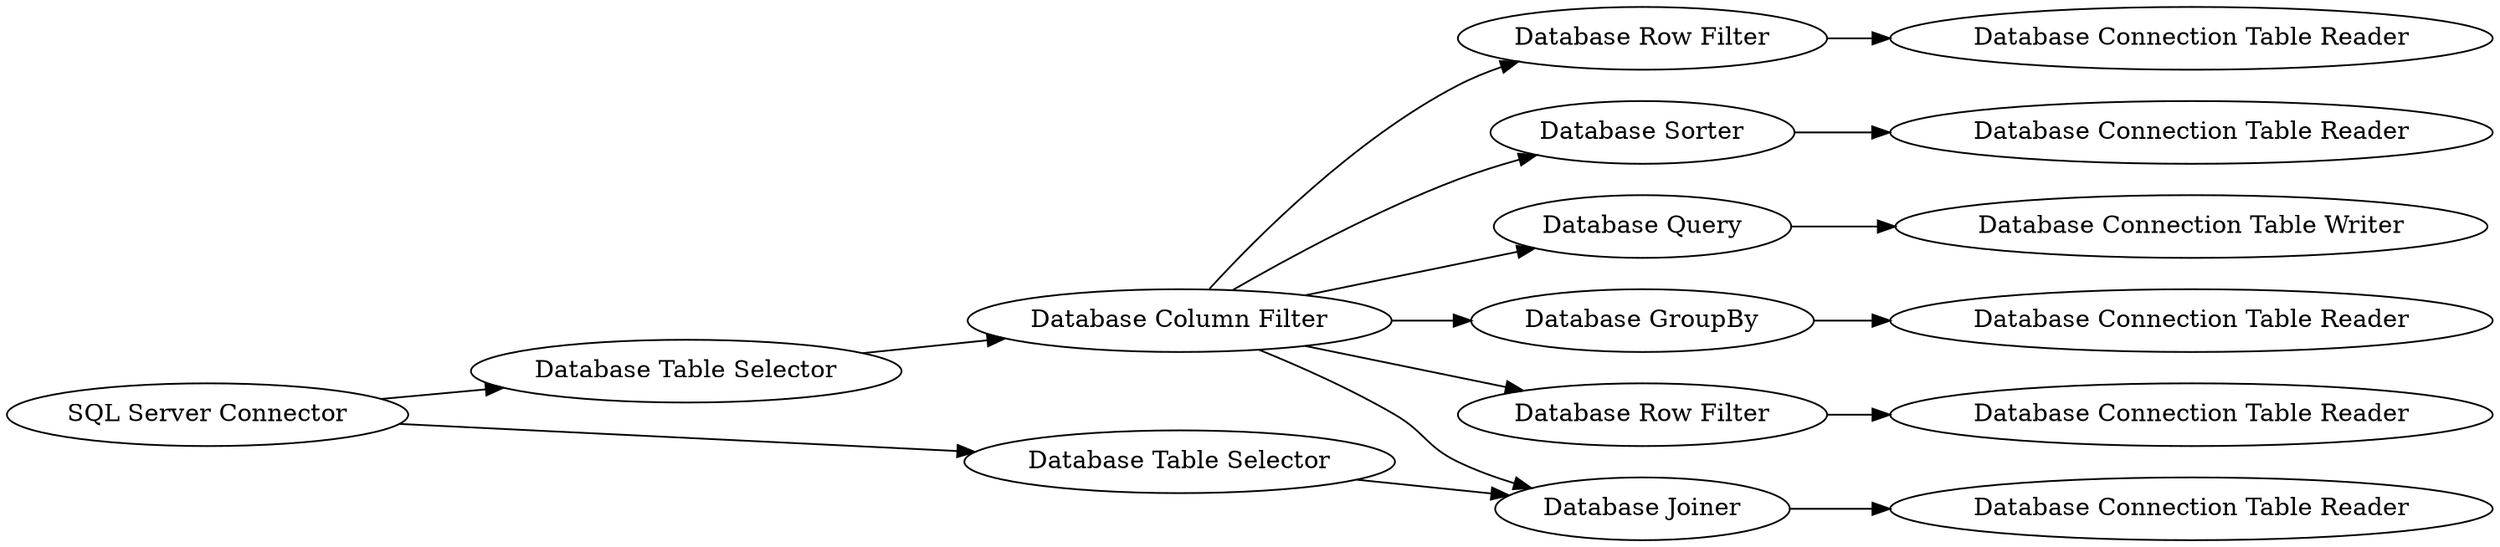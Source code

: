 digraph {
	"5564548137299170543_148" [label="Database Connection Table Reader"]
	"5564548137299170543_170" [label="Database Sorter"]
	"5564548137299170543_9" [label="SQL Server Connector"]
	"5564548137299170543_172" [label="Database Connection Table Reader"]
	"5564548137299170543_183" [label="Database Query"]
	"5564548137299170543_174" [label="Database Table Selector"]
	"5564548137299170543_179" [label="Database Connection Table Reader"]
	"5564548137299170543_181" [label="Database Connection Table Writer"]
	"5564548137299170543_149" [label="Database Connection Table Reader"]
	"5564548137299170543_180" [label="Database Column Filter"]
	"5564548137299170543_177" [label="Database Joiner"]
	"5564548137299170543_142" [label="Database GroupBy"]
	"5564548137299170543_169" [label="Database Connection Table Reader"]
	"5564548137299170543_143" [label="Database Row Filter"]
	"5564548137299170543_178" [label="Database Table Selector"]
	"5564548137299170543_4" [label="Database Row Filter"]
	"5564548137299170543_142" -> "5564548137299170543_169"
	"5564548137299170543_178" -> "5564548137299170543_177"
	"5564548137299170543_180" -> "5564548137299170543_143"
	"5564548137299170543_143" -> "5564548137299170543_148"
	"5564548137299170543_180" -> "5564548137299170543_170"
	"5564548137299170543_4" -> "5564548137299170543_149"
	"5564548137299170543_180" -> "5564548137299170543_183"
	"5564548137299170543_170" -> "5564548137299170543_172"
	"5564548137299170543_183" -> "5564548137299170543_181"
	"5564548137299170543_180" -> "5564548137299170543_4"
	"5564548137299170543_9" -> "5564548137299170543_178"
	"5564548137299170543_177" -> "5564548137299170543_179"
	"5564548137299170543_9" -> "5564548137299170543_174"
	"5564548137299170543_174" -> "5564548137299170543_180"
	"5564548137299170543_180" -> "5564548137299170543_142"
	"5564548137299170543_180" -> "5564548137299170543_177"
	rankdir=LR
}
